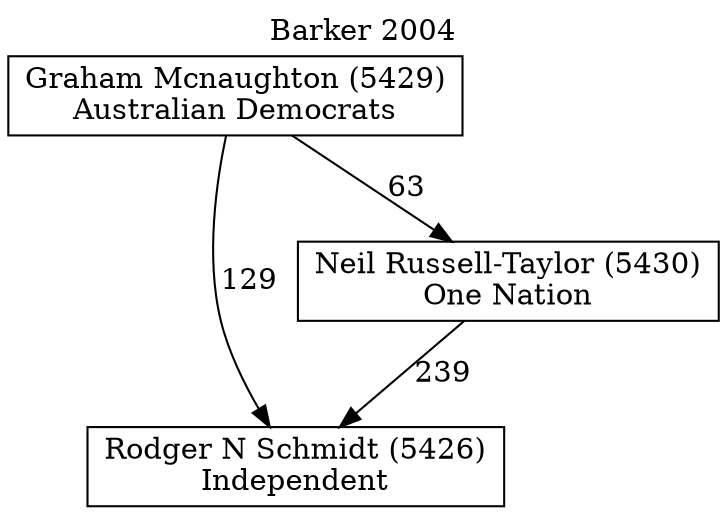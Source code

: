// House preference flow
digraph "Rodger N Schmidt (5426)_Barker_2004" {
	graph [label="Barker 2004" labelloc=t mclimit=10]
	node [shape=box]
	"Rodger N Schmidt (5426)" [label="Rodger N Schmidt (5426)
Independent"]
	"Neil Russell-Taylor (5430)" [label="Neil Russell-Taylor (5430)
One Nation"]
	"Graham Mcnaughton (5429)" [label="Graham Mcnaughton (5429)
Australian Democrats"]
	"Neil Russell-Taylor (5430)" -> "Rodger N Schmidt (5426)" [label=239]
	"Graham Mcnaughton (5429)" -> "Neil Russell-Taylor (5430)" [label=63]
	"Graham Mcnaughton (5429)" -> "Rodger N Schmidt (5426)" [label=129]
}
